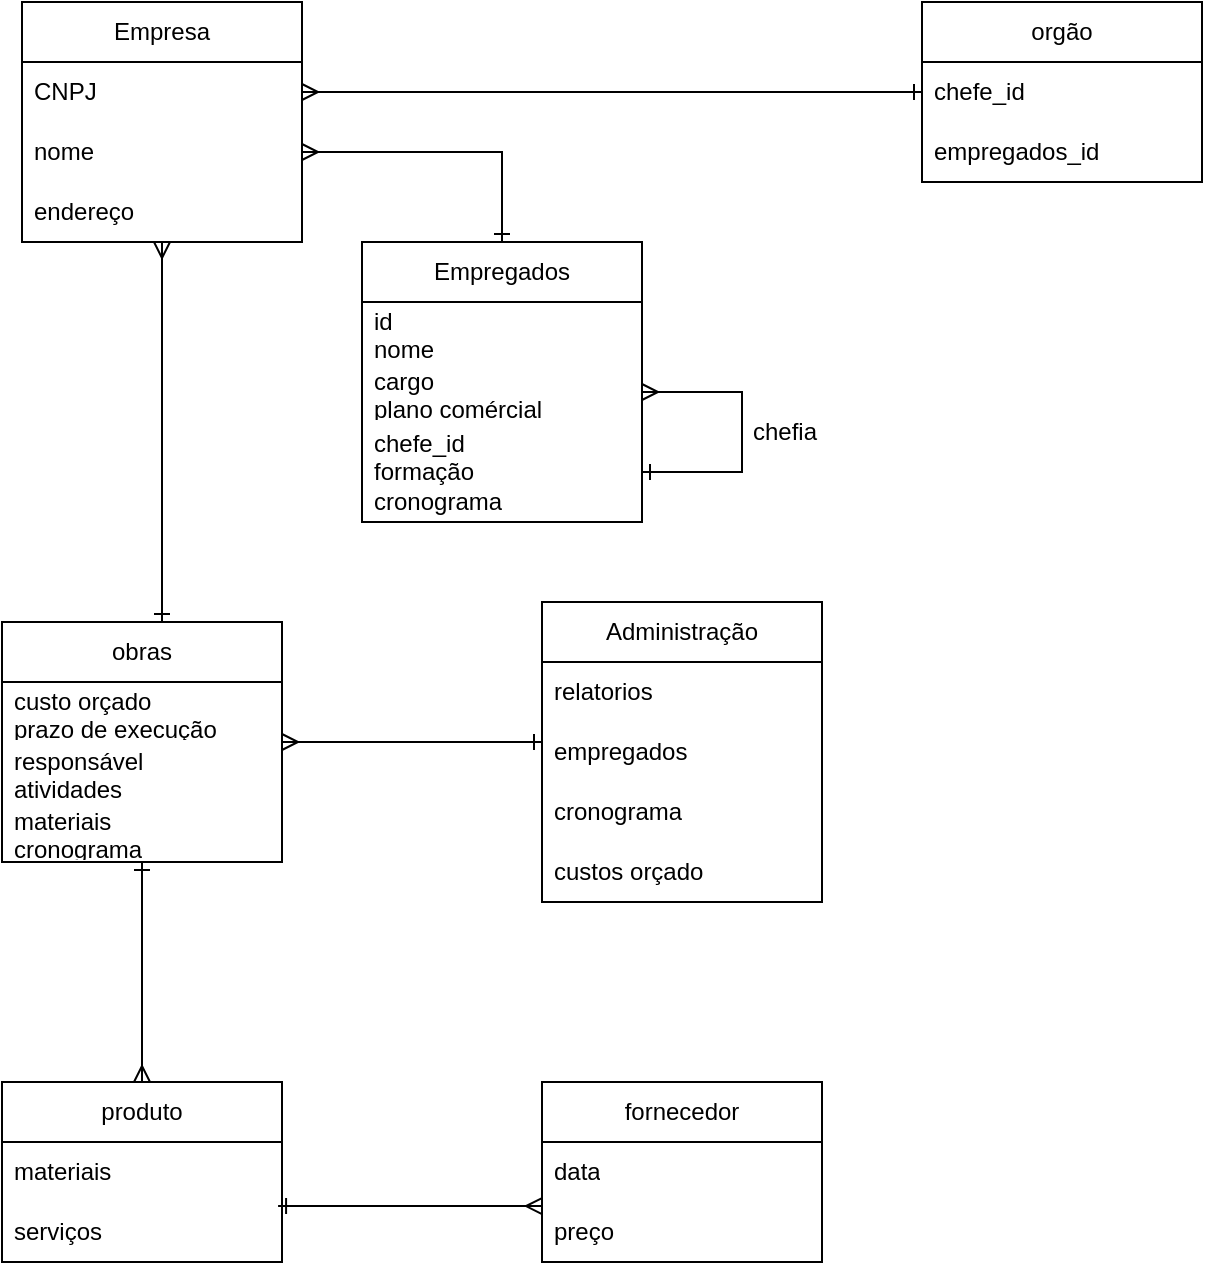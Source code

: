 <mxfile version="22.0.0" type="github">
  <diagram name="Page-1" id="2ca16b54-16f6-2749-3443-fa8db7711227">
    <mxGraphModel dx="1434" dy="718" grid="1" gridSize="10" guides="1" tooltips="1" connect="1" arrows="1" fold="1" page="1" pageScale="1" pageWidth="1100" pageHeight="850" background="none" math="0" shadow="0">
      <root>
        <mxCell id="0" />
        <mxCell id="1" parent="0" />
        <mxCell id="xfEO5K1NVg2OAoUf7Xs4-10" value="Empresa" style="swimlane;fontStyle=0;childLayout=stackLayout;horizontal=1;startSize=30;horizontalStack=0;resizeParent=1;resizeParentMax=0;resizeLast=0;collapsible=1;marginBottom=0;whiteSpace=wrap;html=1;" vertex="1" parent="1">
          <mxGeometry x="150" y="80" width="140" height="120" as="geometry" />
        </mxCell>
        <mxCell id="xfEO5K1NVg2OAoUf7Xs4-11" value="&lt;div&gt;CNPJ&lt;/div&gt;" style="text;strokeColor=none;fillColor=none;align=left;verticalAlign=middle;spacingLeft=4;spacingRight=4;overflow=hidden;points=[[0,0.5],[1,0.5]];portConstraint=eastwest;rotatable=0;whiteSpace=wrap;html=1;" vertex="1" parent="xfEO5K1NVg2OAoUf7Xs4-10">
          <mxGeometry y="30" width="140" height="30" as="geometry" />
        </mxCell>
        <mxCell id="xfEO5K1NVg2OAoUf7Xs4-12" value="nome" style="text;strokeColor=none;fillColor=none;align=left;verticalAlign=middle;spacingLeft=4;spacingRight=4;overflow=hidden;points=[[0,0.5],[1,0.5]];portConstraint=eastwest;rotatable=0;whiteSpace=wrap;html=1;" vertex="1" parent="xfEO5K1NVg2OAoUf7Xs4-10">
          <mxGeometry y="60" width="140" height="30" as="geometry" />
        </mxCell>
        <mxCell id="xfEO5K1NVg2OAoUf7Xs4-13" value="endereço" style="text;strokeColor=none;fillColor=none;align=left;verticalAlign=middle;spacingLeft=4;spacingRight=4;overflow=hidden;points=[[0,0.5],[1,0.5]];portConstraint=eastwest;rotatable=0;whiteSpace=wrap;html=1;" vertex="1" parent="xfEO5K1NVg2OAoUf7Xs4-10">
          <mxGeometry y="90" width="140" height="30" as="geometry" />
        </mxCell>
        <mxCell id="xfEO5K1NVg2OAoUf7Xs4-14" value="Empregados" style="swimlane;fontStyle=0;childLayout=stackLayout;horizontal=1;startSize=30;horizontalStack=0;resizeParent=1;resizeParentMax=0;resizeLast=0;collapsible=1;marginBottom=0;whiteSpace=wrap;html=1;" vertex="1" parent="1">
          <mxGeometry x="320" y="200" width="140" height="140" as="geometry" />
        </mxCell>
        <mxCell id="xfEO5K1NVg2OAoUf7Xs4-15" value="&lt;div&gt;id&lt;/div&gt;&lt;div&gt;nome&lt;br&gt;&lt;/div&gt;" style="text;strokeColor=none;fillColor=none;align=left;verticalAlign=middle;spacingLeft=4;spacingRight=4;overflow=hidden;points=[[0,0.5],[1,0.5]];portConstraint=eastwest;rotatable=0;whiteSpace=wrap;html=1;" vertex="1" parent="xfEO5K1NVg2OAoUf7Xs4-14">
          <mxGeometry y="30" width="140" height="30" as="geometry" />
        </mxCell>
        <mxCell id="xfEO5K1NVg2OAoUf7Xs4-19" style="edgeStyle=orthogonalEdgeStyle;rounded=0;orthogonalLoop=1;jettySize=auto;html=1;exitX=1;exitY=0.5;exitDx=0;exitDy=0;entryX=1;entryY=0.5;entryDx=0;entryDy=0;endArrow=ERone;endFill=0;startArrow=ERmany;startFill=0;" edge="1" parent="xfEO5K1NVg2OAoUf7Xs4-14" source="xfEO5K1NVg2OAoUf7Xs4-16" target="xfEO5K1NVg2OAoUf7Xs4-17">
          <mxGeometry relative="1" as="geometry">
            <mxPoint x="250" y="120" as="targetPoint" />
            <Array as="points">
              <mxPoint x="190" y="75" />
              <mxPoint x="190" y="115" />
            </Array>
          </mxGeometry>
        </mxCell>
        <mxCell id="xfEO5K1NVg2OAoUf7Xs4-16" value="&lt;div&gt;cargo&lt;/div&gt;&lt;div&gt;plano comércial&lt;br&gt;&lt;/div&gt;" style="text;strokeColor=none;fillColor=none;align=left;verticalAlign=middle;spacingLeft=4;spacingRight=4;overflow=hidden;points=[[0,0.5],[1,0.5]];portConstraint=eastwest;rotatable=0;whiteSpace=wrap;html=1;" vertex="1" parent="xfEO5K1NVg2OAoUf7Xs4-14">
          <mxGeometry y="60" width="140" height="30" as="geometry" />
        </mxCell>
        <mxCell id="xfEO5K1NVg2OAoUf7Xs4-17" value="&lt;div&gt;chefe_id&lt;/div&gt;&lt;div&gt;formação&lt;/div&gt;&lt;div&gt;cronograma&lt;br&gt;&lt;/div&gt;" style="text;strokeColor=none;fillColor=none;align=left;verticalAlign=middle;spacingLeft=4;spacingRight=4;overflow=hidden;points=[[0,0.5],[1,0.5]];portConstraint=eastwest;rotatable=0;whiteSpace=wrap;html=1;" vertex="1" parent="xfEO5K1NVg2OAoUf7Xs4-14">
          <mxGeometry y="90" width="140" height="50" as="geometry" />
        </mxCell>
        <mxCell id="xfEO5K1NVg2OAoUf7Xs4-18" style="edgeStyle=orthogonalEdgeStyle;rounded=0;orthogonalLoop=1;jettySize=auto;html=1;exitX=1;exitY=0.5;exitDx=0;exitDy=0;endArrow=ERone;endFill=0;startArrow=ERmany;startFill=0;" edge="1" parent="1" source="xfEO5K1NVg2OAoUf7Xs4-12" target="xfEO5K1NVg2OAoUf7Xs4-14">
          <mxGeometry relative="1" as="geometry" />
        </mxCell>
        <mxCell id="xfEO5K1NVg2OAoUf7Xs4-20" value="&lt;div&gt;chefia&lt;/div&gt;" style="text;html=1;align=center;verticalAlign=middle;resizable=0;points=[];autosize=1;strokeColor=none;fillColor=none;" vertex="1" parent="1">
          <mxGeometry x="501" y="280" width="60" height="30" as="geometry" />
        </mxCell>
        <mxCell id="xfEO5K1NVg2OAoUf7Xs4-21" value="orgão" style="swimlane;fontStyle=0;childLayout=stackLayout;horizontal=1;startSize=30;horizontalStack=0;resizeParent=1;resizeParentMax=0;resizeLast=0;collapsible=1;marginBottom=0;whiteSpace=wrap;html=1;" vertex="1" parent="1">
          <mxGeometry x="600" y="80" width="140" height="90" as="geometry" />
        </mxCell>
        <mxCell id="xfEO5K1NVg2OAoUf7Xs4-22" value="chefe_id" style="text;strokeColor=none;fillColor=none;align=left;verticalAlign=middle;spacingLeft=4;spacingRight=4;overflow=hidden;points=[[0,0.5],[1,0.5]];portConstraint=eastwest;rotatable=0;whiteSpace=wrap;html=1;" vertex="1" parent="xfEO5K1NVg2OAoUf7Xs4-21">
          <mxGeometry y="30" width="140" height="30" as="geometry" />
        </mxCell>
        <mxCell id="xfEO5K1NVg2OAoUf7Xs4-23" value="empregados_id" style="text;strokeColor=none;fillColor=none;align=left;verticalAlign=middle;spacingLeft=4;spacingRight=4;overflow=hidden;points=[[0,0.5],[1,0.5]];portConstraint=eastwest;rotatable=0;whiteSpace=wrap;html=1;" vertex="1" parent="xfEO5K1NVg2OAoUf7Xs4-21">
          <mxGeometry y="60" width="140" height="30" as="geometry" />
        </mxCell>
        <mxCell id="xfEO5K1NVg2OAoUf7Xs4-25" style="edgeStyle=orthogonalEdgeStyle;rounded=0;orthogonalLoop=1;jettySize=auto;html=1;exitX=1;exitY=0.5;exitDx=0;exitDy=0;endArrow=ERone;endFill=0;startArrow=ERmany;startFill=0;" edge="1" parent="1" source="xfEO5K1NVg2OAoUf7Xs4-11">
          <mxGeometry relative="1" as="geometry">
            <mxPoint x="600" y="125" as="targetPoint" />
          </mxGeometry>
        </mxCell>
        <mxCell id="xfEO5K1NVg2OAoUf7Xs4-36" style="edgeStyle=orthogonalEdgeStyle;rounded=0;orthogonalLoop=1;jettySize=auto;html=1;exitX=1;exitY=0.5;exitDx=0;exitDy=0;endArrow=ERone;endFill=0;startArrow=ERmany;startFill=0;" edge="1" parent="1" source="xfEO5K1NVg2OAoUf7Xs4-26">
          <mxGeometry relative="1" as="geometry">
            <mxPoint x="410" y="450" as="targetPoint" />
          </mxGeometry>
        </mxCell>
        <mxCell id="xfEO5K1NVg2OAoUf7Xs4-26" value="obras" style="swimlane;fontStyle=0;childLayout=stackLayout;horizontal=1;startSize=30;horizontalStack=0;resizeParent=1;resizeParentMax=0;resizeLast=0;collapsible=1;marginBottom=0;whiteSpace=wrap;html=1;" vertex="1" parent="1">
          <mxGeometry x="140" y="390" width="140" height="120" as="geometry" />
        </mxCell>
        <mxCell id="xfEO5K1NVg2OAoUf7Xs4-27" value="&lt;div&gt;custo orçado&lt;/div&gt;&lt;div&gt;prazo de execução&lt;br&gt;&lt;/div&gt;" style="text;strokeColor=none;fillColor=none;align=left;verticalAlign=middle;spacingLeft=4;spacingRight=4;overflow=hidden;points=[[0,0.5],[1,0.5]];portConstraint=eastwest;rotatable=0;whiteSpace=wrap;html=1;" vertex="1" parent="xfEO5K1NVg2OAoUf7Xs4-26">
          <mxGeometry y="30" width="140" height="30" as="geometry" />
        </mxCell>
        <mxCell id="xfEO5K1NVg2OAoUf7Xs4-28" value="&lt;div&gt;responsável&lt;/div&gt;&lt;div&gt;atividades&lt;br&gt;&lt;/div&gt;" style="text;strokeColor=none;fillColor=none;align=left;verticalAlign=middle;spacingLeft=4;spacingRight=4;overflow=hidden;points=[[0,0.5],[1,0.5]];portConstraint=eastwest;rotatable=0;whiteSpace=wrap;html=1;" vertex="1" parent="xfEO5K1NVg2OAoUf7Xs4-26">
          <mxGeometry y="60" width="140" height="30" as="geometry" />
        </mxCell>
        <mxCell id="xfEO5K1NVg2OAoUf7Xs4-29" value="&lt;div&gt;materiais&lt;/div&gt;&lt;div&gt;cronograma&lt;br&gt;&lt;/div&gt;" style="text;strokeColor=none;fillColor=none;align=left;verticalAlign=middle;spacingLeft=4;spacingRight=4;overflow=hidden;points=[[0,0.5],[1,0.5]];portConstraint=eastwest;rotatable=0;whiteSpace=wrap;html=1;" vertex="1" parent="xfEO5K1NVg2OAoUf7Xs4-26">
          <mxGeometry y="90" width="140" height="30" as="geometry" />
        </mxCell>
        <mxCell id="xfEO5K1NVg2OAoUf7Xs4-30" style="edgeStyle=orthogonalEdgeStyle;rounded=0;orthogonalLoop=1;jettySize=auto;html=1;exitX=0.5;exitY=1;exitDx=0;exitDy=0;endArrow=ERone;endFill=0;startArrow=ERmany;startFill=0;" edge="1" parent="1" source="xfEO5K1NVg2OAoUf7Xs4-10">
          <mxGeometry relative="1" as="geometry">
            <mxPoint x="220" y="390" as="targetPoint" />
          </mxGeometry>
        </mxCell>
        <mxCell id="xfEO5K1NVg2OAoUf7Xs4-31" value="Administração" style="swimlane;fontStyle=0;childLayout=stackLayout;horizontal=1;startSize=30;horizontalStack=0;resizeParent=1;resizeParentMax=0;resizeLast=0;collapsible=1;marginBottom=0;whiteSpace=wrap;html=1;" vertex="1" parent="1">
          <mxGeometry x="410" y="380" width="140" height="150" as="geometry" />
        </mxCell>
        <mxCell id="xfEO5K1NVg2OAoUf7Xs4-32" value="relatorios" style="text;strokeColor=none;fillColor=none;align=left;verticalAlign=middle;spacingLeft=4;spacingRight=4;overflow=hidden;points=[[0,0.5],[1,0.5]];portConstraint=eastwest;rotatable=0;whiteSpace=wrap;html=1;" vertex="1" parent="xfEO5K1NVg2OAoUf7Xs4-31">
          <mxGeometry y="30" width="140" height="30" as="geometry" />
        </mxCell>
        <mxCell id="xfEO5K1NVg2OAoUf7Xs4-33" value="empregados" style="text;strokeColor=none;fillColor=none;align=left;verticalAlign=middle;spacingLeft=4;spacingRight=4;overflow=hidden;points=[[0,0.5],[1,0.5]];portConstraint=eastwest;rotatable=0;whiteSpace=wrap;html=1;" vertex="1" parent="xfEO5K1NVg2OAoUf7Xs4-31">
          <mxGeometry y="60" width="140" height="30" as="geometry" />
        </mxCell>
        <mxCell id="xfEO5K1NVg2OAoUf7Xs4-51" value="cronograma" style="text;strokeColor=none;fillColor=none;align=left;verticalAlign=middle;spacingLeft=4;spacingRight=4;overflow=hidden;points=[[0,0.5],[1,0.5]];portConstraint=eastwest;rotatable=0;whiteSpace=wrap;html=1;" vertex="1" parent="xfEO5K1NVg2OAoUf7Xs4-31">
          <mxGeometry y="90" width="140" height="30" as="geometry" />
        </mxCell>
        <mxCell id="xfEO5K1NVg2OAoUf7Xs4-34" value="custos orçado" style="text;strokeColor=none;fillColor=none;align=left;verticalAlign=middle;spacingLeft=4;spacingRight=4;overflow=hidden;points=[[0,0.5],[1,0.5]];portConstraint=eastwest;rotatable=0;whiteSpace=wrap;html=1;" vertex="1" parent="xfEO5K1NVg2OAoUf7Xs4-31">
          <mxGeometry y="120" width="140" height="30" as="geometry" />
        </mxCell>
        <mxCell id="xfEO5K1NVg2OAoUf7Xs4-37" value="produto" style="swimlane;fontStyle=0;childLayout=stackLayout;horizontal=1;startSize=30;horizontalStack=0;resizeParent=1;resizeParentMax=0;resizeLast=0;collapsible=1;marginBottom=0;whiteSpace=wrap;html=1;" vertex="1" parent="1">
          <mxGeometry x="140" y="620" width="140" height="90" as="geometry" />
        </mxCell>
        <mxCell id="xfEO5K1NVg2OAoUf7Xs4-38" value="materiais" style="text;strokeColor=none;fillColor=none;align=left;verticalAlign=middle;spacingLeft=4;spacingRight=4;overflow=hidden;points=[[0,0.5],[1,0.5]];portConstraint=eastwest;rotatable=0;whiteSpace=wrap;html=1;" vertex="1" parent="xfEO5K1NVg2OAoUf7Xs4-37">
          <mxGeometry y="30" width="140" height="30" as="geometry" />
        </mxCell>
        <mxCell id="xfEO5K1NVg2OAoUf7Xs4-39" value="serviços" style="text;strokeColor=none;fillColor=none;align=left;verticalAlign=middle;spacingLeft=4;spacingRight=4;overflow=hidden;points=[[0,0.5],[1,0.5]];portConstraint=eastwest;rotatable=0;whiteSpace=wrap;html=1;" vertex="1" parent="xfEO5K1NVg2OAoUf7Xs4-37">
          <mxGeometry y="60" width="140" height="30" as="geometry" />
        </mxCell>
        <mxCell id="xfEO5K1NVg2OAoUf7Xs4-45" value="fornecedor" style="swimlane;fontStyle=0;childLayout=stackLayout;horizontal=1;startSize=30;horizontalStack=0;resizeParent=1;resizeParentMax=0;resizeLast=0;collapsible=1;marginBottom=0;whiteSpace=wrap;html=1;" vertex="1" parent="1">
          <mxGeometry x="410" y="620" width="140" height="90" as="geometry" />
        </mxCell>
        <mxCell id="xfEO5K1NVg2OAoUf7Xs4-46" value="data" style="text;strokeColor=none;fillColor=none;align=left;verticalAlign=middle;spacingLeft=4;spacingRight=4;overflow=hidden;points=[[0,0.5],[1,0.5]];portConstraint=eastwest;rotatable=0;whiteSpace=wrap;html=1;" vertex="1" parent="xfEO5K1NVg2OAoUf7Xs4-45">
          <mxGeometry y="30" width="140" height="30" as="geometry" />
        </mxCell>
        <mxCell id="xfEO5K1NVg2OAoUf7Xs4-47" value="preço" style="text;strokeColor=none;fillColor=none;align=left;verticalAlign=middle;spacingLeft=4;spacingRight=4;overflow=hidden;points=[[0,0.5],[1,0.5]];portConstraint=eastwest;rotatable=0;whiteSpace=wrap;html=1;" vertex="1" parent="xfEO5K1NVg2OAoUf7Xs4-45">
          <mxGeometry y="60" width="140" height="30" as="geometry" />
        </mxCell>
        <mxCell id="xfEO5K1NVg2OAoUf7Xs4-49" style="edgeStyle=orthogonalEdgeStyle;rounded=0;orthogonalLoop=1;jettySize=auto;html=1;exitX=0.5;exitY=1;exitDx=0;exitDy=0;entryX=0.5;entryY=0;entryDx=0;entryDy=0;startArrow=ERone;startFill=0;endArrow=ERmany;endFill=0;" edge="1" parent="1" source="xfEO5K1NVg2OAoUf7Xs4-26" target="xfEO5K1NVg2OAoUf7Xs4-37">
          <mxGeometry relative="1" as="geometry" />
        </mxCell>
        <mxCell id="xfEO5K1NVg2OAoUf7Xs4-50" style="edgeStyle=orthogonalEdgeStyle;rounded=0;orthogonalLoop=1;jettySize=auto;html=1;exitX=0.986;exitY=0.067;exitDx=0;exitDy=0;entryX=0;entryY=0.067;entryDx=0;entryDy=0;endArrow=ERmany;endFill=0;startArrow=ERone;startFill=0;exitPerimeter=0;entryPerimeter=0;" edge="1" parent="1" source="xfEO5K1NVg2OAoUf7Xs4-39" target="xfEO5K1NVg2OAoUf7Xs4-47">
          <mxGeometry relative="1" as="geometry" />
        </mxCell>
      </root>
    </mxGraphModel>
  </diagram>
</mxfile>

